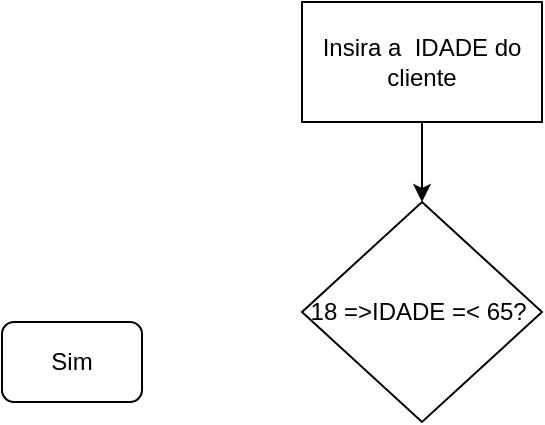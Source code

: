 <mxfile version="21.3.6" type="github">
  <diagram name="Página-1" id="EVIC_Ds2m6hr_qckuSO-">
    <mxGraphModel dx="825" dy="444" grid="1" gridSize="10" guides="1" tooltips="1" connect="1" arrows="1" fold="1" page="1" pageScale="1" pageWidth="827" pageHeight="1169" math="0" shadow="0">
      <root>
        <mxCell id="0" />
        <mxCell id="1" parent="0" />
        <mxCell id="10C5gQ7T9ezZw4G22yt1-3" value="" style="edgeStyle=orthogonalEdgeStyle;rounded=0;orthogonalLoop=1;jettySize=auto;html=1;" edge="1" parent="1" source="10C5gQ7T9ezZw4G22yt1-1" target="10C5gQ7T9ezZw4G22yt1-2">
          <mxGeometry relative="1" as="geometry" />
        </mxCell>
        <mxCell id="10C5gQ7T9ezZw4G22yt1-1" value="Insira a&amp;nbsp; IDADE do cliente" style="rounded=0;whiteSpace=wrap;html=1;" vertex="1" parent="1">
          <mxGeometry x="320" y="20" width="120" height="60" as="geometry" />
        </mxCell>
        <mxCell id="10C5gQ7T9ezZw4G22yt1-2" value="18 =&amp;gt;IDADE =&amp;lt; 65?&amp;nbsp;" style="rhombus;whiteSpace=wrap;html=1;" vertex="1" parent="1">
          <mxGeometry x="320" y="120" width="120" height="110" as="geometry" />
        </mxCell>
        <mxCell id="10C5gQ7T9ezZw4G22yt1-4" value="Sim" style="rounded=1;whiteSpace=wrap;html=1;" vertex="1" parent="1">
          <mxGeometry x="170" y="180" width="70" height="40" as="geometry" />
        </mxCell>
      </root>
    </mxGraphModel>
  </diagram>
</mxfile>
